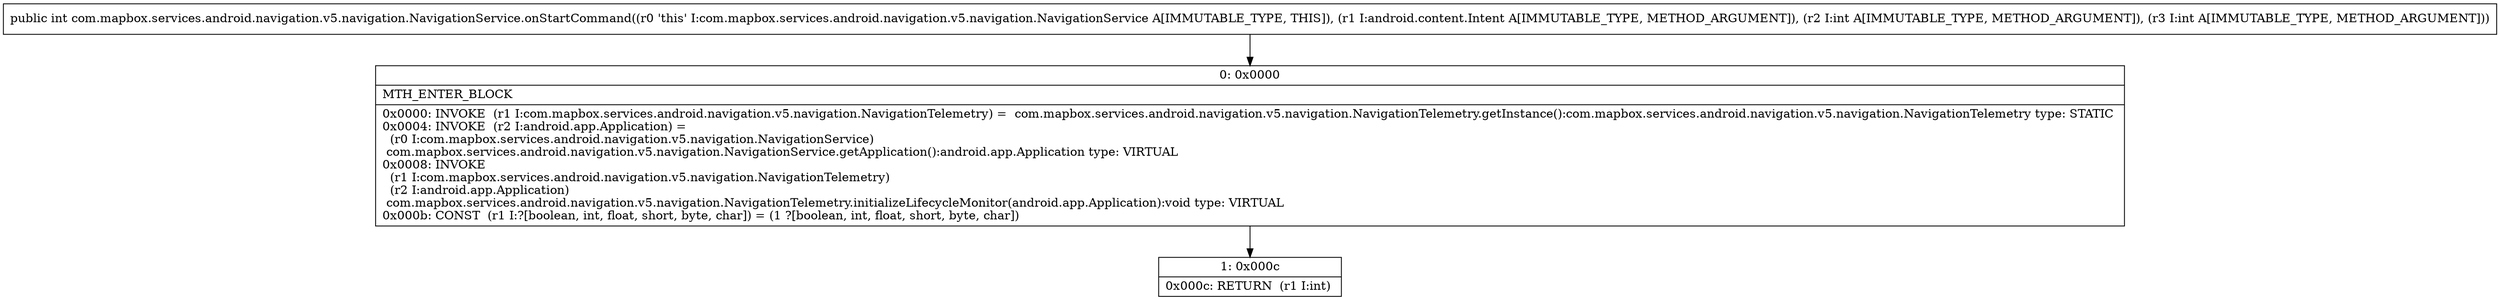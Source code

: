 digraph "CFG forcom.mapbox.services.android.navigation.v5.navigation.NavigationService.onStartCommand(Landroid\/content\/Intent;II)I" {
Node_0 [shape=record,label="{0\:\ 0x0000|MTH_ENTER_BLOCK\l|0x0000: INVOKE  (r1 I:com.mapbox.services.android.navigation.v5.navigation.NavigationTelemetry) =  com.mapbox.services.android.navigation.v5.navigation.NavigationTelemetry.getInstance():com.mapbox.services.android.navigation.v5.navigation.NavigationTelemetry type: STATIC \l0x0004: INVOKE  (r2 I:android.app.Application) = \l  (r0 I:com.mapbox.services.android.navigation.v5.navigation.NavigationService)\l com.mapbox.services.android.navigation.v5.navigation.NavigationService.getApplication():android.app.Application type: VIRTUAL \l0x0008: INVOKE  \l  (r1 I:com.mapbox.services.android.navigation.v5.navigation.NavigationTelemetry)\l  (r2 I:android.app.Application)\l com.mapbox.services.android.navigation.v5.navigation.NavigationTelemetry.initializeLifecycleMonitor(android.app.Application):void type: VIRTUAL \l0x000b: CONST  (r1 I:?[boolean, int, float, short, byte, char]) = (1 ?[boolean, int, float, short, byte, char]) \l}"];
Node_1 [shape=record,label="{1\:\ 0x000c|0x000c: RETURN  (r1 I:int) \l}"];
MethodNode[shape=record,label="{public int com.mapbox.services.android.navigation.v5.navigation.NavigationService.onStartCommand((r0 'this' I:com.mapbox.services.android.navigation.v5.navigation.NavigationService A[IMMUTABLE_TYPE, THIS]), (r1 I:android.content.Intent A[IMMUTABLE_TYPE, METHOD_ARGUMENT]), (r2 I:int A[IMMUTABLE_TYPE, METHOD_ARGUMENT]), (r3 I:int A[IMMUTABLE_TYPE, METHOD_ARGUMENT])) }"];
MethodNode -> Node_0;
Node_0 -> Node_1;
}

